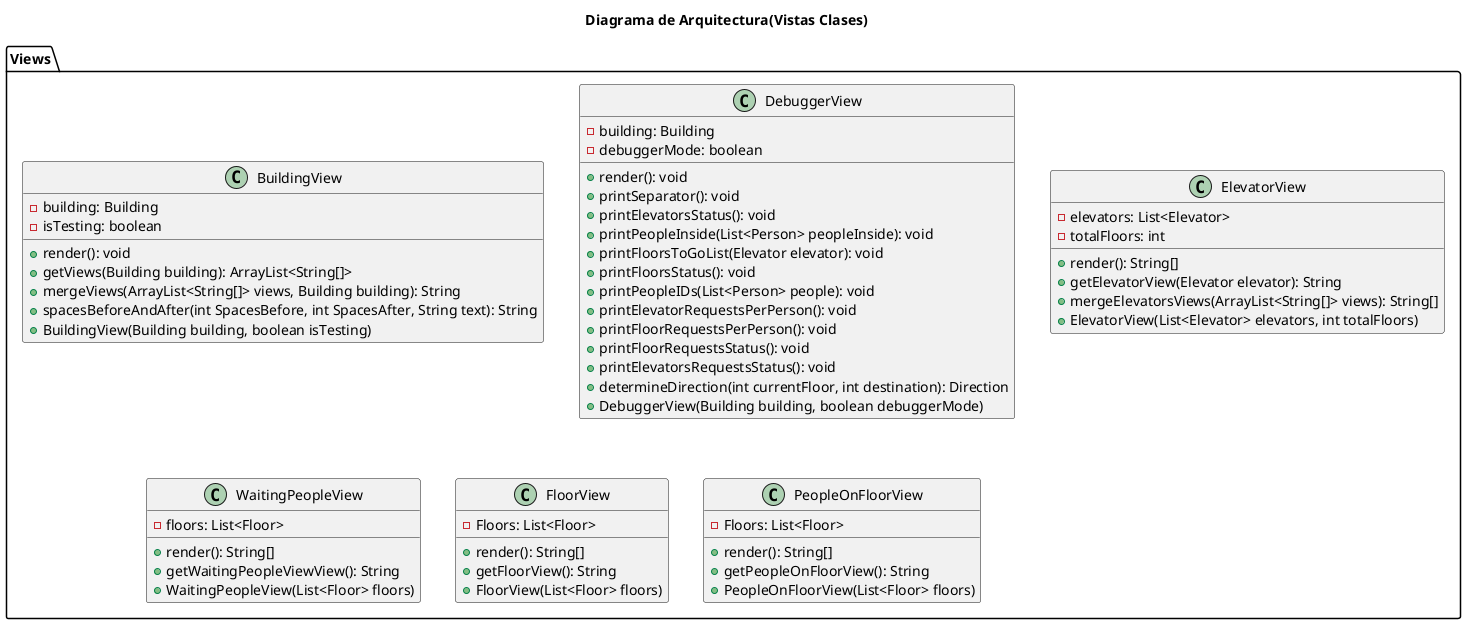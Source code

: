 @startuml Diagrama_de_Arquitectura

title Diagrama de Arquitectura(Vistas Clases)

skinparam {
    NoteBackgroundColor #whiteSmoke
}

hide empty members

package Views {
    class BuildingView {
        - building: Building
        - isTesting: boolean
        + render(): void
        + getViews(Building building): ArrayList<String[]>
        + mergeViews(ArrayList<String[]> views, Building building): String
        + spacesBeforeAndAfter(int SpacesBefore, int SpacesAfter, String text): String
        + BuildingView(Building building, boolean isTesting)
    }

    class DebuggerView {
        - building: Building
        - debuggerMode: boolean
        + render(): void
        + printSeparator(): void
        + printElevatorsStatus(): void
        + printPeopleInside(List<Person> peopleInside): void
        + printFloorsToGoList(Elevator elevator): void
        + printFloorsStatus(): void
        + printPeopleIDs(List<Person> people): void
        + printElevatorRequestsPerPerson(): void
        + printFloorRequestsPerPerson(): void
        + printFloorRequestsStatus(): void
        + printElevatorsRequestsStatus(): void
        + determineDirection(int currentFloor, int destination): Direction
        + DebuggerView(Building building, boolean debuggerMode)
    }

    class ElevatorView {
        - elevators: List<Elevator>
        - totalFloors: int
        + render(): String[]
        + getElevatorView(Elevator elevator): String
        + mergeElevatorsViews(ArrayList<String[]> views): String[]
        + ElevatorView(List<Elevator> elevators, int totalFloors)
    }

    class WaitingPeopleView {
        - floors: List<Floor>
        + render(): String[]
        + getWaitingPeopleViewView(): String
        + WaitingPeopleView(List<Floor> floors)
    }

    class FloorView {
        - Floors: List<Floor>
        + render(): String[]
        + getFloorView(): String
        + FloorView(List<Floor> floors)
    }

    class PeopleOnFloorView {
        - Floors: List<Floor>
        + render(): String[]
        + getPeopleOnFloorView(): String
        + PeopleOnFloorView(List<Floor> floors)
    }
}

@enduml